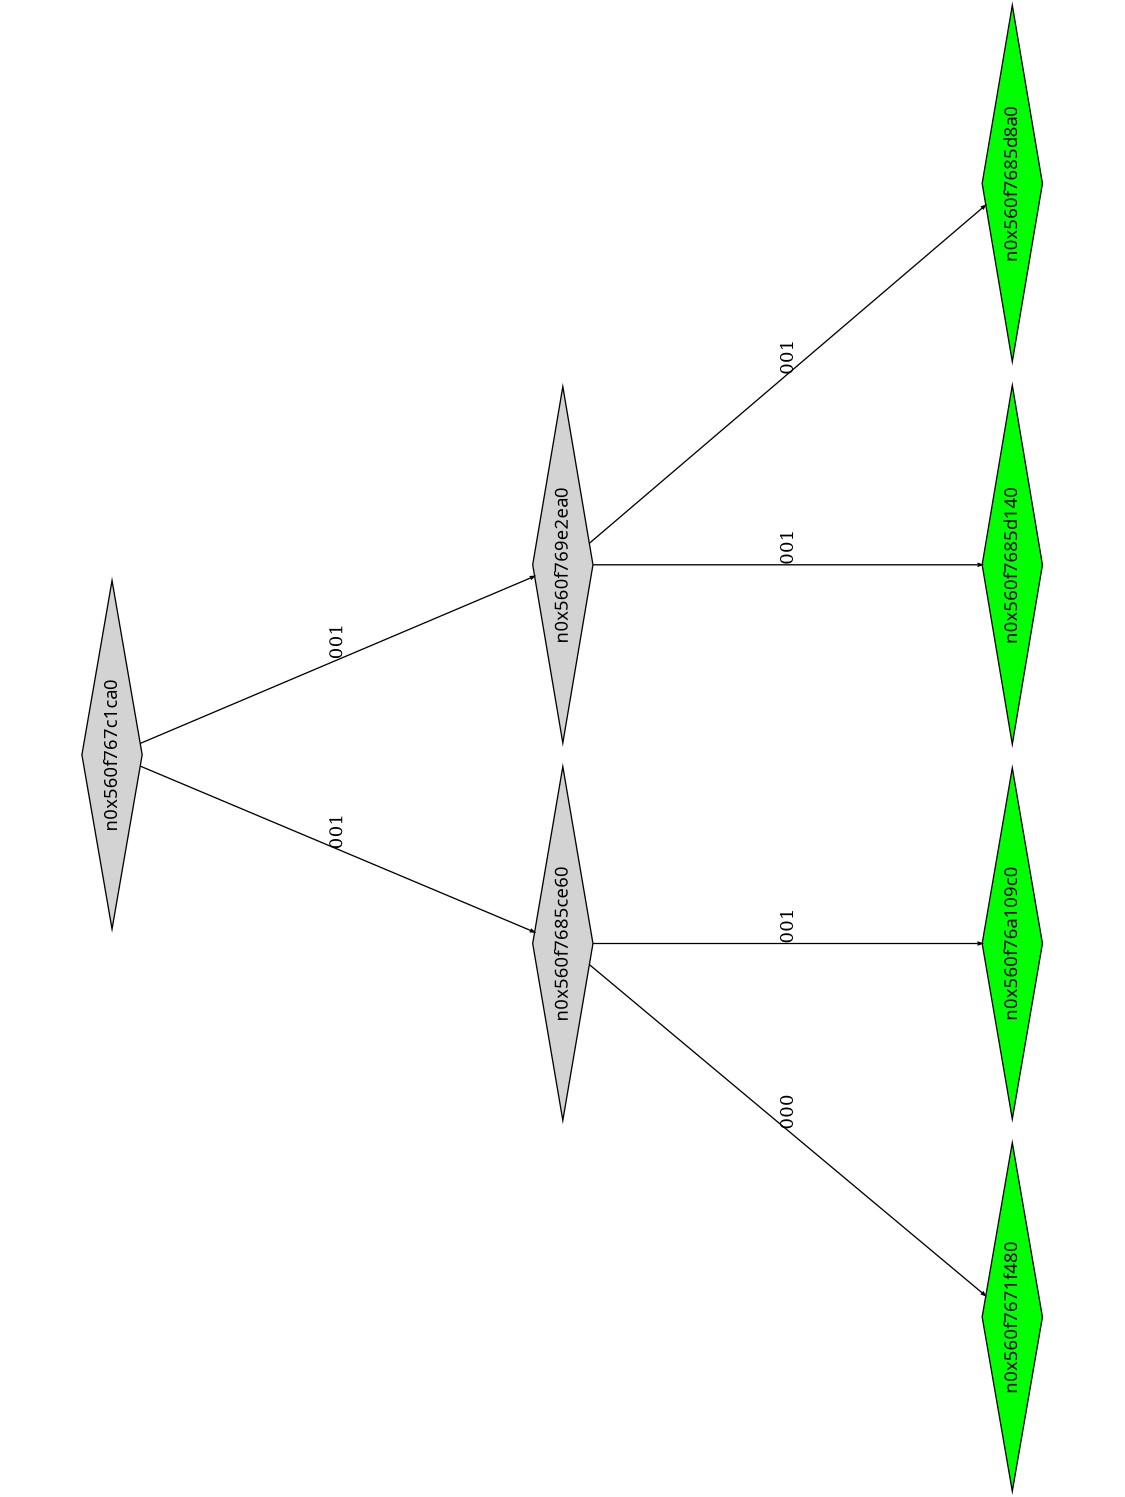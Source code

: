digraph G {
	size="10,7.5";
	ratio=fill;
	rotate=90;
	center = "true";
	node [style="filled",width=.1,height=.1,fontname="Terminus"]
	edge [arrowsize=.3]
	n0x560f767c1ca0 [shape=diamond];
	n0x560f767c1ca0 -> n0x560f7685ce60 [label=001];
	n0x560f767c1ca0 -> n0x560f769e2ea0 [label=001];
	n0x560f769e2ea0 [shape=diamond];
	n0x560f769e2ea0 -> n0x560f7685d140 [label=001];
	n0x560f769e2ea0 -> n0x560f7685d8a0 [label=001];
	n0x560f7685d8a0 [shape=diamond,fillcolor=green];
	n0x560f7685d140 [shape=diamond,fillcolor=green];
	n0x560f7685ce60 [shape=diamond];
	n0x560f7685ce60 -> n0x560f7671f480 [label=000];
	n0x560f7685ce60 -> n0x560f76a109c0 [label=001];
	n0x560f76a109c0 [shape=diamond,fillcolor=green];
	n0x560f7671f480 [shape=diamond,fillcolor=green];
}
